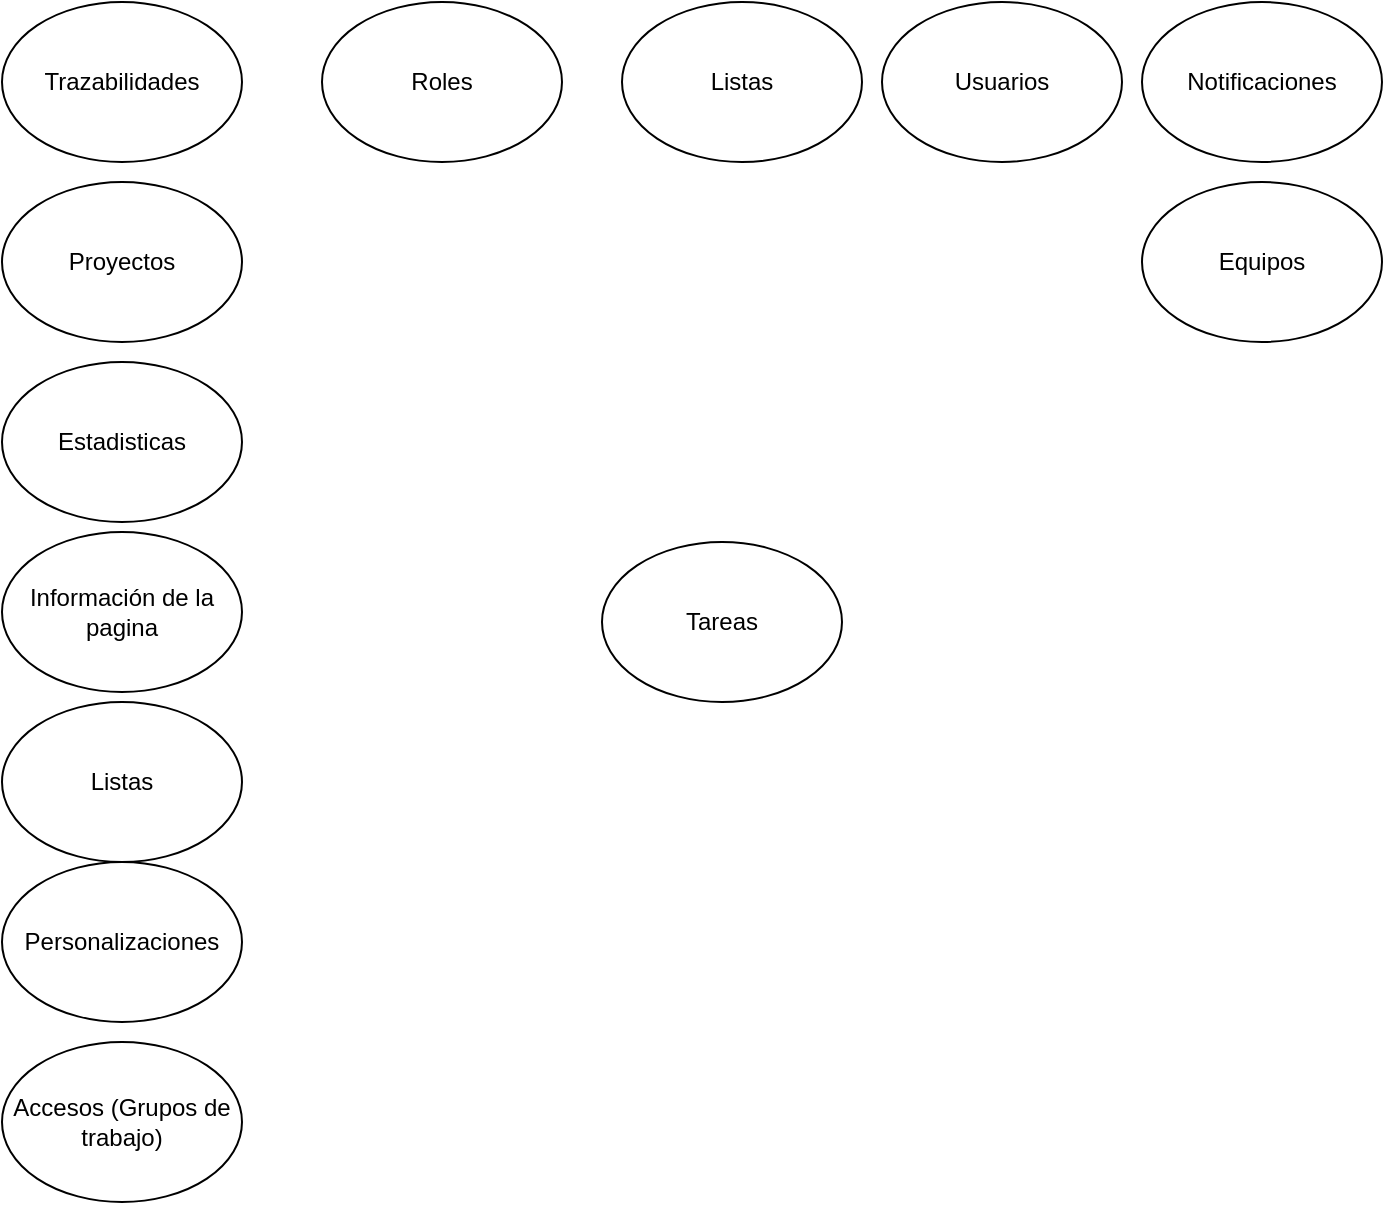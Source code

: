 <mxfile version="21.6.6" type="github">
  <diagram name="Página-1" id="NvzPgabB56JG8CDr3OxP">
    <mxGraphModel dx="1432" dy="823" grid="1" gridSize="10" guides="1" tooltips="1" connect="1" arrows="1" fold="1" page="1" pageScale="1" pageWidth="827" pageHeight="1169" math="0" shadow="0">
      <root>
        <mxCell id="0" />
        <mxCell id="1" parent="0" />
        <mxCell id="zJzvodQT1uNUjvgfhES7-21" value="Información de la pagina" style="ellipse;whiteSpace=wrap;html=1;" vertex="1" parent="1">
          <mxGeometry x="90" y="445" width="120" height="80" as="geometry" />
        </mxCell>
        <mxCell id="zJzvodQT1uNUjvgfhES7-22" value="Listas" style="ellipse;whiteSpace=wrap;html=1;" vertex="1" parent="1">
          <mxGeometry x="90" y="530" width="120" height="80" as="geometry" />
        </mxCell>
        <mxCell id="zJzvodQT1uNUjvgfhES7-23" value="Tareas" style="ellipse;whiteSpace=wrap;html=1;" vertex="1" parent="1">
          <mxGeometry x="390" y="450" width="120" height="80" as="geometry" />
        </mxCell>
        <mxCell id="zJzvodQT1uNUjvgfhES7-24" value="Roles" style="ellipse;whiteSpace=wrap;html=1;" vertex="1" parent="1">
          <mxGeometry x="250" y="180" width="120" height="80" as="geometry" />
        </mxCell>
        <mxCell id="zJzvodQT1uNUjvgfhES7-25" value="Listas" style="ellipse;whiteSpace=wrap;html=1;" vertex="1" parent="1">
          <mxGeometry x="400" y="180" width="120" height="80" as="geometry" />
        </mxCell>
        <mxCell id="zJzvodQT1uNUjvgfhES7-26" value="Usuarios" style="ellipse;whiteSpace=wrap;html=1;" vertex="1" parent="1">
          <mxGeometry x="530" y="180" width="120" height="80" as="geometry" />
        </mxCell>
        <mxCell id="zJzvodQT1uNUjvgfhES7-27" value="Equipos" style="ellipse;whiteSpace=wrap;html=1;" vertex="1" parent="1">
          <mxGeometry x="660" y="270" width="120" height="80" as="geometry" />
        </mxCell>
        <mxCell id="zJzvodQT1uNUjvgfhES7-28" value="Trazabilidades" style="ellipse;whiteSpace=wrap;html=1;" vertex="1" parent="1">
          <mxGeometry x="90" y="180" width="120" height="80" as="geometry" />
        </mxCell>
        <mxCell id="zJzvodQT1uNUjvgfhES7-29" value="Proyectos" style="ellipse;whiteSpace=wrap;html=1;" vertex="1" parent="1">
          <mxGeometry x="90" y="270" width="120" height="80" as="geometry" />
        </mxCell>
        <mxCell id="zJzvodQT1uNUjvgfhES7-30" value="Personalizaciones" style="ellipse;whiteSpace=wrap;html=1;" vertex="1" parent="1">
          <mxGeometry x="90" y="610" width="120" height="80" as="geometry" />
        </mxCell>
        <mxCell id="zJzvodQT1uNUjvgfhES7-31" value="Estadisticas" style="ellipse;whiteSpace=wrap;html=1;" vertex="1" parent="1">
          <mxGeometry x="90" y="360" width="120" height="80" as="geometry" />
        </mxCell>
        <mxCell id="zJzvodQT1uNUjvgfhES7-32" value="Accesos (Grupos de trabajo)" style="ellipse;whiteSpace=wrap;html=1;" vertex="1" parent="1">
          <mxGeometry x="90" y="700" width="120" height="80" as="geometry" />
        </mxCell>
        <mxCell id="zJzvodQT1uNUjvgfhES7-33" value="Notificaciones" style="ellipse;whiteSpace=wrap;html=1;" vertex="1" parent="1">
          <mxGeometry x="660" y="180" width="120" height="80" as="geometry" />
        </mxCell>
      </root>
    </mxGraphModel>
  </diagram>
</mxfile>
